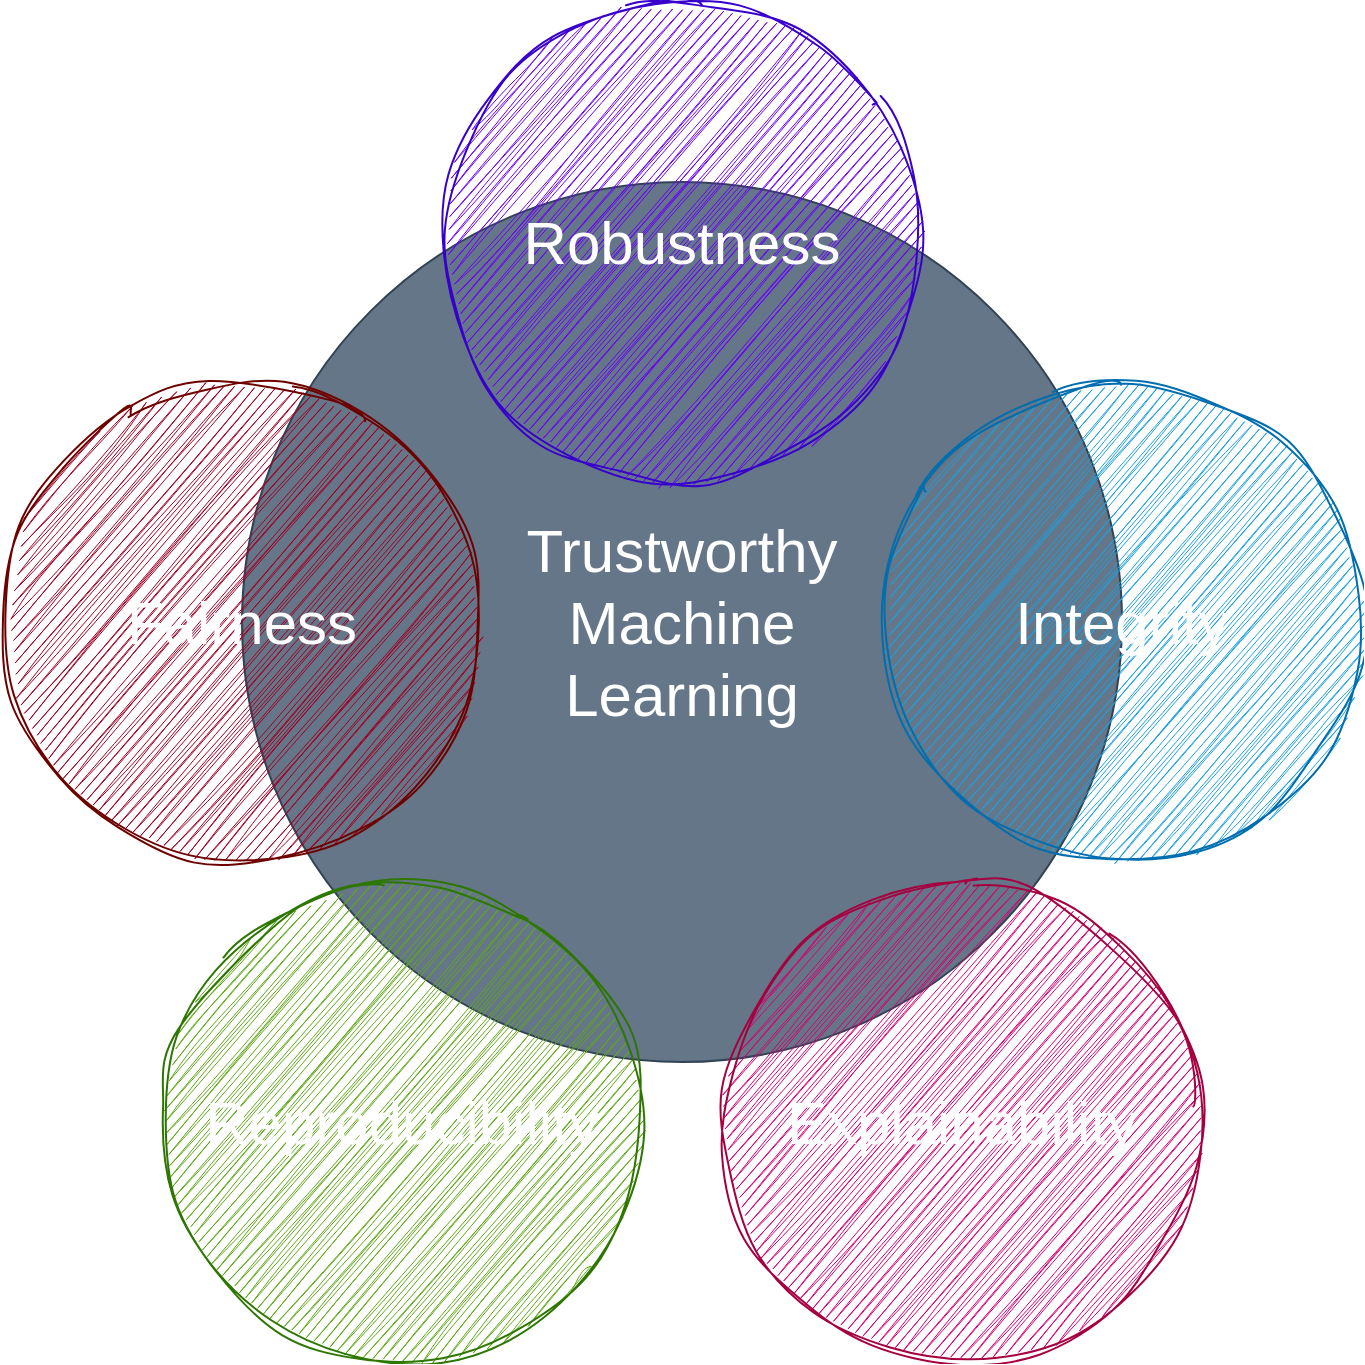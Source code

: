 <mxfile version="22.1.2" type="device">
  <diagram name="Page-1" id="M6UeGAsFpi9gd8blMk6j">
    <mxGraphModel dx="1048" dy="714" grid="1" gridSize="10" guides="1" tooltips="1" connect="1" arrows="1" fold="1" page="1" pageScale="1" pageWidth="850" pageHeight="1100" math="0" shadow="0">
      <root>
        <mxCell id="0" />
        <mxCell id="1" parent="0" />
        <mxCell id="oxwOKaUaPCrGdfTYlkoR-8" value="&lt;font style=&quot;font-size: 30px;&quot;&gt;Trustworthy&lt;br&gt;Machine&lt;br&gt;Learning&lt;/font&gt;" style="ellipse;whiteSpace=wrap;html=1;aspect=fixed;fillColor=#647687;fontColor=#ffffff;strokeColor=#314354;" parent="1" vertex="1">
          <mxGeometry x="180" y="170" width="440" height="440" as="geometry" />
        </mxCell>
        <mxCell id="oxwOKaUaPCrGdfTYlkoR-1" value="&lt;font style=&quot;font-size: 30px;&quot;&gt;Robustness&lt;/font&gt;" style="ellipse;whiteSpace=wrap;html=1;aspect=fixed;fillColor=#6a00ff;fontColor=#ffffff;strokeColor=#3700CC;sketch=1;curveFitting=1;jiggle=2;" parent="1" vertex="1">
          <mxGeometry x="280" y="80" width="240" height="240" as="geometry" />
        </mxCell>
        <mxCell id="oxwOKaUaPCrGdfTYlkoR-4" value="&lt;font style=&quot;font-size: 30px;&quot;&gt;Fairness&lt;/font&gt;" style="ellipse;whiteSpace=wrap;html=1;aspect=fixed;fillColor=#a20025;fontColor=#ffffff;strokeColor=#6F0000;sketch=1;curveFitting=1;jiggle=2;" parent="1" vertex="1">
          <mxGeometry x="60" y="270" width="240" height="240" as="geometry" />
        </mxCell>
        <mxCell id="oxwOKaUaPCrGdfTYlkoR-5" value="&lt;font style=&quot;font-size: 30px;&quot;&gt;Integrity&lt;/font&gt;" style="ellipse;whiteSpace=wrap;html=1;aspect=fixed;fillColor=#1ba1e2;fontColor=#ffffff;strokeColor=#006EAF;sketch=1;curveFitting=1;jiggle=2;" parent="1" vertex="1">
          <mxGeometry x="500" y="270" width="240" height="240" as="geometry" />
        </mxCell>
        <mxCell id="oxwOKaUaPCrGdfTYlkoR-6" value="&lt;font style=&quot;font-size: 30px;&quot;&gt;Reproducibility&lt;/font&gt;" style="ellipse;whiteSpace=wrap;html=1;aspect=fixed;fillColor=#60a917;fontColor=#ffffff;strokeColor=#2D7600;sketch=1;curveFitting=1;jiggle=2;shadow=0;" parent="1" vertex="1">
          <mxGeometry x="140" y="520" width="240" height="240" as="geometry" />
        </mxCell>
        <mxCell id="oxwOKaUaPCrGdfTYlkoR-7" value="&lt;font style=&quot;font-size: 30px;&quot;&gt;Explainability&lt;/font&gt;" style="ellipse;whiteSpace=wrap;html=1;aspect=fixed;fillColor=#d80073;fontColor=#ffffff;strokeColor=#A50040;shadow=0;sketch=1;curveFitting=1;jiggle=2;" parent="1" vertex="1">
          <mxGeometry x="420" y="520" width="240" height="240" as="geometry" />
        </mxCell>
      </root>
    </mxGraphModel>
  </diagram>
</mxfile>
